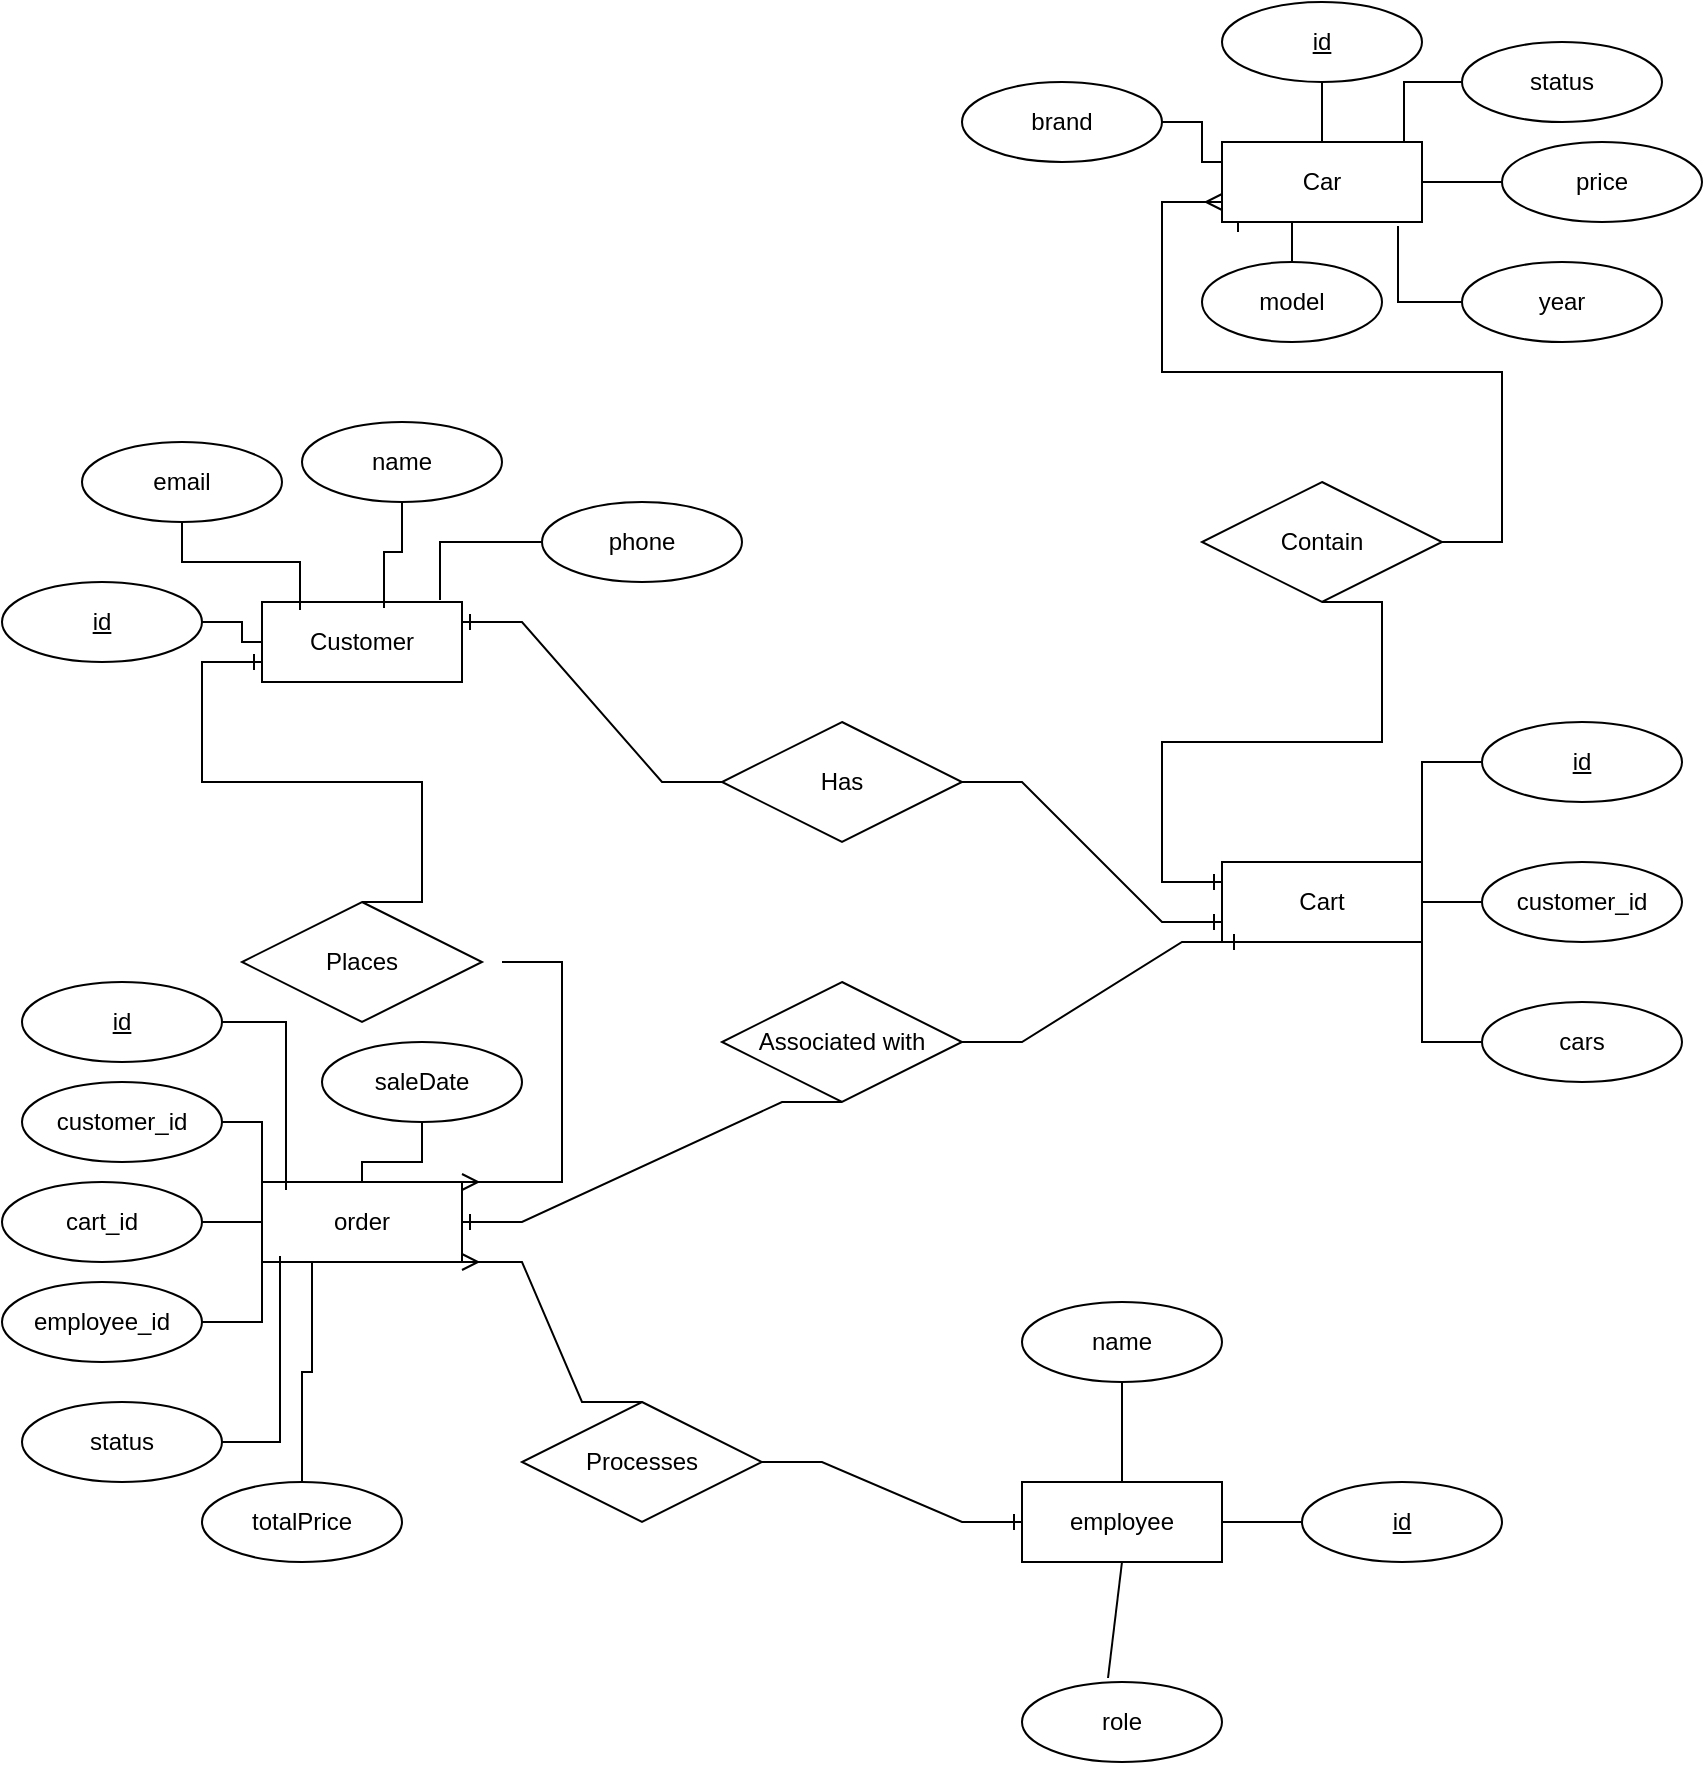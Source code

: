 <mxfile version="27.0.9">
  <diagram name="Page-1" id="pHyxRdmIKSmhpj0MiTqQ">
    <mxGraphModel dx="1722" dy="547" grid="1" gridSize="10" guides="1" tooltips="1" connect="1" arrows="1" fold="1" page="1" pageScale="1" pageWidth="850" pageHeight="1100" math="0" shadow="0">
      <root>
        <mxCell id="0" />
        <mxCell id="1" parent="0" />
        <mxCell id="N8ei3rqUsS8Ou-OAd2XE-27" value="Customer" style="whiteSpace=wrap;html=1;align=center;" parent="1" vertex="1">
          <mxGeometry x="110" y="310" width="100" height="40" as="geometry" />
        </mxCell>
        <mxCell id="N8ei3rqUsS8Ou-OAd2XE-28" value="Cart" style="whiteSpace=wrap;html=1;align=center;" parent="1" vertex="1">
          <mxGeometry x="590" y="440" width="100" height="40" as="geometry" />
        </mxCell>
        <mxCell id="N8ei3rqUsS8Ou-OAd2XE-29" value="Has" style="shape=rhombus;perimeter=rhombusPerimeter;whiteSpace=wrap;html=1;align=center;" parent="1" vertex="1">
          <mxGeometry x="340" y="370" width="120" height="60" as="geometry" />
        </mxCell>
        <mxCell id="N8ei3rqUsS8Ou-OAd2XE-31" value="Car" style="whiteSpace=wrap;html=1;align=center;" parent="1" vertex="1">
          <mxGeometry x="590" y="80" width="100" height="40" as="geometry" />
        </mxCell>
        <mxCell id="N8ei3rqUsS8Ou-OAd2XE-95" value="" style="edgeStyle=orthogonalEdgeStyle;rounded=0;orthogonalLoop=1;jettySize=auto;html=1;endArrow=none;startFill=0;" parent="1" source="N8ei3rqUsS8Ou-OAd2XE-32" target="N8ei3rqUsS8Ou-OAd2XE-27" edge="1">
          <mxGeometry relative="1" as="geometry" />
        </mxCell>
        <mxCell id="N8ei3rqUsS8Ou-OAd2XE-32" value="id" style="ellipse;whiteSpace=wrap;html=1;align=center;fontStyle=4;" parent="1" vertex="1">
          <mxGeometry x="-20" y="300" width="100" height="40" as="geometry" />
        </mxCell>
        <mxCell id="N8ei3rqUsS8Ou-OAd2XE-34" value="name" style="ellipse;whiteSpace=wrap;html=1;align=center;" parent="1" vertex="1">
          <mxGeometry x="130" y="220" width="100" height="40" as="geometry" />
        </mxCell>
        <mxCell id="N8ei3rqUsS8Ou-OAd2XE-36" value="email" style="ellipse;whiteSpace=wrap;html=1;align=center;" parent="1" vertex="1">
          <mxGeometry x="20" y="230" width="100" height="40" as="geometry" />
        </mxCell>
        <mxCell id="N8ei3rqUsS8Ou-OAd2XE-40" value="phone" style="ellipse;whiteSpace=wrap;html=1;align=center;" parent="1" vertex="1">
          <mxGeometry x="250" y="260" width="100" height="40" as="geometry" />
        </mxCell>
        <mxCell id="N8ei3rqUsS8Ou-OAd2XE-99" style="edgeStyle=orthogonalEdgeStyle;rounded=0;orthogonalLoop=1;jettySize=auto;html=1;entryX=1;entryY=0;entryDx=0;entryDy=0;endArrow=none;startFill=0;" parent="1" source="N8ei3rqUsS8Ou-OAd2XE-44" target="N8ei3rqUsS8Ou-OAd2XE-28" edge="1">
          <mxGeometry relative="1" as="geometry" />
        </mxCell>
        <mxCell id="N8ei3rqUsS8Ou-OAd2XE-44" value="id" style="ellipse;whiteSpace=wrap;html=1;align=center;fontStyle=4;" parent="1" vertex="1">
          <mxGeometry x="720" y="370" width="100" height="40" as="geometry" />
        </mxCell>
        <mxCell id="N8ei3rqUsS8Ou-OAd2XE-100" value="" style="edgeStyle=orthogonalEdgeStyle;rounded=0;orthogonalLoop=1;jettySize=auto;html=1;endArrow=none;startFill=0;" parent="1" source="N8ei3rqUsS8Ou-OAd2XE-46" target="N8ei3rqUsS8Ou-OAd2XE-28" edge="1">
          <mxGeometry relative="1" as="geometry" />
        </mxCell>
        <mxCell id="N8ei3rqUsS8Ou-OAd2XE-46" value="customer_id" style="ellipse;whiteSpace=wrap;html=1;align=center;" parent="1" vertex="1">
          <mxGeometry x="720" y="440" width="100" height="40" as="geometry" />
        </mxCell>
        <mxCell id="N8ei3rqUsS8Ou-OAd2XE-102" style="edgeStyle=orthogonalEdgeStyle;rounded=0;orthogonalLoop=1;jettySize=auto;html=1;entryX=1;entryY=1;entryDx=0;entryDy=0;endArrow=none;startFill=0;" parent="1" source="N8ei3rqUsS8Ou-OAd2XE-49" target="N8ei3rqUsS8Ou-OAd2XE-28" edge="1">
          <mxGeometry relative="1" as="geometry" />
        </mxCell>
        <mxCell id="N8ei3rqUsS8Ou-OAd2XE-49" value="cars" style="ellipse;whiteSpace=wrap;html=1;align=center;" parent="1" vertex="1">
          <mxGeometry x="720" y="510" width="100" height="40" as="geometry" />
        </mxCell>
        <mxCell id="N8ei3rqUsS8Ou-OAd2XE-104" style="edgeStyle=orthogonalEdgeStyle;rounded=0;orthogonalLoop=1;jettySize=auto;html=1;entryX=0;entryY=0.25;entryDx=0;entryDy=0;endArrow=none;startFill=0;" parent="1" source="N8ei3rqUsS8Ou-OAd2XE-54" target="N8ei3rqUsS8Ou-OAd2XE-31" edge="1">
          <mxGeometry relative="1" as="geometry" />
        </mxCell>
        <mxCell id="N8ei3rqUsS8Ou-OAd2XE-54" value="brand" style="ellipse;whiteSpace=wrap;html=1;align=center;" parent="1" vertex="1">
          <mxGeometry x="460" y="50" width="100" height="40" as="geometry" />
        </mxCell>
        <mxCell id="N8ei3rqUsS8Ou-OAd2XE-103" value="" style="edgeStyle=orthogonalEdgeStyle;rounded=0;orthogonalLoop=1;jettySize=auto;html=1;endArrow=none;startFill=0;" parent="1" source="N8ei3rqUsS8Ou-OAd2XE-55" target="N8ei3rqUsS8Ou-OAd2XE-31" edge="1">
          <mxGeometry relative="1" as="geometry" />
        </mxCell>
        <mxCell id="N8ei3rqUsS8Ou-OAd2XE-55" value="id" style="ellipse;whiteSpace=wrap;html=1;align=center;fontStyle=4;" parent="1" vertex="1">
          <mxGeometry x="590" y="10" width="100" height="40" as="geometry" />
        </mxCell>
        <mxCell id="N8ei3rqUsS8Ou-OAd2XE-58" value="model" style="ellipse;whiteSpace=wrap;html=1;align=center;" parent="1" vertex="1">
          <mxGeometry x="580" y="140" width="90" height="40" as="geometry" />
        </mxCell>
        <mxCell id="N8ei3rqUsS8Ou-OAd2XE-60" value="year" style="ellipse;whiteSpace=wrap;html=1;align=center;" parent="1" vertex="1">
          <mxGeometry x="710" y="140" width="100" height="40" as="geometry" />
        </mxCell>
        <mxCell id="N8ei3rqUsS8Ou-OAd2XE-107" value="" style="edgeStyle=orthogonalEdgeStyle;rounded=0;orthogonalLoop=1;jettySize=auto;html=1;endArrow=none;startFill=0;" parent="1" source="N8ei3rqUsS8Ou-OAd2XE-61" target="N8ei3rqUsS8Ou-OAd2XE-31" edge="1">
          <mxGeometry relative="1" as="geometry" />
        </mxCell>
        <mxCell id="N8ei3rqUsS8Ou-OAd2XE-61" value="price" style="ellipse;whiteSpace=wrap;html=1;align=center;" parent="1" vertex="1">
          <mxGeometry x="730" y="80" width="100" height="40" as="geometry" />
        </mxCell>
        <mxCell id="N8ei3rqUsS8Ou-OAd2XE-62" value="status" style="ellipse;whiteSpace=wrap;html=1;align=center;" parent="1" vertex="1">
          <mxGeometry x="710" y="30" width="100" height="40" as="geometry" />
        </mxCell>
        <mxCell id="N8ei3rqUsS8Ou-OAd2XE-69" value="order" style="whiteSpace=wrap;html=1;align=center;" parent="1" vertex="1">
          <mxGeometry x="110" y="600" width="100" height="40" as="geometry" />
        </mxCell>
        <mxCell id="N8ei3rqUsS8Ou-OAd2XE-70" value="Places" style="shape=rhombus;perimeter=rhombusPerimeter;whiteSpace=wrap;html=1;align=center;" parent="1" vertex="1">
          <mxGeometry x="100" y="460" width="120" height="60" as="geometry" />
        </mxCell>
        <mxCell id="N8ei3rqUsS8Ou-OAd2XE-71" value="id" style="ellipse;whiteSpace=wrap;html=1;align=center;fontStyle=4;" parent="1" vertex="1">
          <mxGeometry x="-10" y="500" width="100" height="40" as="geometry" />
        </mxCell>
        <mxCell id="N8ei3rqUsS8Ou-OAd2XE-111" value="" style="edgeStyle=orthogonalEdgeStyle;rounded=0;orthogonalLoop=1;jettySize=auto;html=1;endArrow=none;startFill=0;" parent="1" source="N8ei3rqUsS8Ou-OAd2XE-74" target="N8ei3rqUsS8Ou-OAd2XE-69" edge="1">
          <mxGeometry relative="1" as="geometry" />
        </mxCell>
        <mxCell id="N8ei3rqUsS8Ou-OAd2XE-74" value="cart_id" style="ellipse;whiteSpace=wrap;html=1;align=center;" parent="1" vertex="1">
          <mxGeometry x="-20" y="600" width="100" height="40" as="geometry" />
        </mxCell>
        <mxCell id="N8ei3rqUsS8Ou-OAd2XE-110" style="edgeStyle=orthogonalEdgeStyle;rounded=0;orthogonalLoop=1;jettySize=auto;html=1;entryX=0;entryY=0;entryDx=0;entryDy=0;endArrow=none;startFill=0;" parent="1" source="N8ei3rqUsS8Ou-OAd2XE-75" target="N8ei3rqUsS8Ou-OAd2XE-69" edge="1">
          <mxGeometry relative="1" as="geometry" />
        </mxCell>
        <mxCell id="N8ei3rqUsS8Ou-OAd2XE-75" value="customer_id" style="ellipse;whiteSpace=wrap;html=1;align=center;" parent="1" vertex="1">
          <mxGeometry x="-10" y="550" width="100" height="40" as="geometry" />
        </mxCell>
        <mxCell id="N8ei3rqUsS8Ou-OAd2XE-152" style="edgeStyle=orthogonalEdgeStyle;rounded=0;orthogonalLoop=1;jettySize=auto;html=1;entryX=0.25;entryY=1;entryDx=0;entryDy=0;endArrow=none;startFill=0;" parent="1" source="N8ei3rqUsS8Ou-OAd2XE-79" target="N8ei3rqUsS8Ou-OAd2XE-69" edge="1">
          <mxGeometry relative="1" as="geometry" />
        </mxCell>
        <mxCell id="N8ei3rqUsS8Ou-OAd2XE-79" value="totalPrice" style="ellipse;whiteSpace=wrap;html=1;align=center;" parent="1" vertex="1">
          <mxGeometry x="80" y="750" width="100" height="40" as="geometry" />
        </mxCell>
        <mxCell id="N8ei3rqUsS8Ou-OAd2XE-138" value="" style="edgeStyle=orthogonalEdgeStyle;rounded=0;orthogonalLoop=1;jettySize=auto;html=1;endArrow=none;startFill=0;" parent="1" source="N8ei3rqUsS8Ou-OAd2XE-80" target="N8ei3rqUsS8Ou-OAd2XE-69" edge="1">
          <mxGeometry relative="1" as="geometry" />
        </mxCell>
        <mxCell id="N8ei3rqUsS8Ou-OAd2XE-80" value="sal&lt;span style=&quot;background-color: transparent; color: light-dark(rgb(0, 0, 0), rgb(255, 255, 255));&quot;&gt;eDate&lt;/span&gt;" style="ellipse;whiteSpace=wrap;html=1;align=center;" parent="1" vertex="1">
          <mxGeometry x="140" y="530" width="100" height="40" as="geometry" />
        </mxCell>
        <mxCell id="N8ei3rqUsS8Ou-OAd2XE-81" value="status" style="ellipse;whiteSpace=wrap;html=1;align=center;" parent="1" vertex="1">
          <mxGeometry x="-10" y="710" width="100" height="40" as="geometry" />
        </mxCell>
        <mxCell id="N8ei3rqUsS8Ou-OAd2XE-112" style="edgeStyle=orthogonalEdgeStyle;rounded=0;orthogonalLoop=1;jettySize=auto;html=1;entryX=0;entryY=1;entryDx=0;entryDy=0;endArrow=none;startFill=0;" parent="1" source="N8ei3rqUsS8Ou-OAd2XE-82" target="N8ei3rqUsS8Ou-OAd2XE-69" edge="1">
          <mxGeometry relative="1" as="geometry" />
        </mxCell>
        <mxCell id="N8ei3rqUsS8Ou-OAd2XE-82" value="employee_id" style="ellipse;whiteSpace=wrap;html=1;align=center;" parent="1" vertex="1">
          <mxGeometry x="-20" y="650" width="100" height="40" as="geometry" />
        </mxCell>
        <mxCell id="N8ei3rqUsS8Ou-OAd2XE-91" value="Associated with" style="shape=rhombus;perimeter=rhombusPerimeter;whiteSpace=wrap;html=1;align=center;" parent="1" vertex="1">
          <mxGeometry x="340" y="500" width="120" height="60" as="geometry" />
        </mxCell>
        <mxCell id="N8ei3rqUsS8Ou-OAd2XE-97" style="edgeStyle=orthogonalEdgeStyle;rounded=0;orthogonalLoop=1;jettySize=auto;html=1;entryX=0.19;entryY=0.1;entryDx=0;entryDy=0;entryPerimeter=0;endArrow=none;startFill=0;" parent="1" source="N8ei3rqUsS8Ou-OAd2XE-36" target="N8ei3rqUsS8Ou-OAd2XE-27" edge="1">
          <mxGeometry relative="1" as="geometry" />
        </mxCell>
        <mxCell id="N8ei3rqUsS8Ou-OAd2XE-98" style="edgeStyle=orthogonalEdgeStyle;rounded=0;orthogonalLoop=1;jettySize=auto;html=1;entryX=0.61;entryY=0.075;entryDx=0;entryDy=0;entryPerimeter=0;endArrow=none;startFill=0;" parent="1" source="N8ei3rqUsS8Ou-OAd2XE-34" target="N8ei3rqUsS8Ou-OAd2XE-27" edge="1">
          <mxGeometry relative="1" as="geometry" />
        </mxCell>
        <mxCell id="N8ei3rqUsS8Ou-OAd2XE-105" style="edgeStyle=orthogonalEdgeStyle;rounded=0;orthogonalLoop=1;jettySize=auto;html=1;entryX=0.08;entryY=1.125;entryDx=0;entryDy=0;entryPerimeter=0;endArrow=none;startFill=0;" parent="1" source="N8ei3rqUsS8Ou-OAd2XE-58" target="N8ei3rqUsS8Ou-OAd2XE-31" edge="1">
          <mxGeometry relative="1" as="geometry" />
        </mxCell>
        <mxCell id="N8ei3rqUsS8Ou-OAd2XE-106" style="edgeStyle=orthogonalEdgeStyle;rounded=0;orthogonalLoop=1;jettySize=auto;html=1;entryX=0.91;entryY=0;entryDx=0;entryDy=0;entryPerimeter=0;endArrow=none;startFill=0;" parent="1" source="N8ei3rqUsS8Ou-OAd2XE-62" target="N8ei3rqUsS8Ou-OAd2XE-31" edge="1">
          <mxGeometry relative="1" as="geometry" />
        </mxCell>
        <mxCell id="N8ei3rqUsS8Ou-OAd2XE-108" style="edgeStyle=orthogonalEdgeStyle;rounded=0;orthogonalLoop=1;jettySize=auto;html=1;entryX=0.88;entryY=1.05;entryDx=0;entryDy=0;entryPerimeter=0;endArrow=none;startFill=0;" parent="1" source="N8ei3rqUsS8Ou-OAd2XE-60" target="N8ei3rqUsS8Ou-OAd2XE-31" edge="1">
          <mxGeometry relative="1" as="geometry" />
        </mxCell>
        <mxCell id="N8ei3rqUsS8Ou-OAd2XE-109" style="edgeStyle=orthogonalEdgeStyle;rounded=0;orthogonalLoop=1;jettySize=auto;html=1;entryX=0.12;entryY=0.1;entryDx=0;entryDy=0;entryPerimeter=0;endArrow=none;startFill=0;" parent="1" source="N8ei3rqUsS8Ou-OAd2XE-71" target="N8ei3rqUsS8Ou-OAd2XE-69" edge="1">
          <mxGeometry relative="1" as="geometry" />
        </mxCell>
        <mxCell id="N8ei3rqUsS8Ou-OAd2XE-113" style="edgeStyle=orthogonalEdgeStyle;rounded=0;orthogonalLoop=1;jettySize=auto;html=1;entryX=0.09;entryY=0.925;entryDx=0;entryDy=0;entryPerimeter=0;endArrow=none;startFill=0;" parent="1" source="N8ei3rqUsS8Ou-OAd2XE-81" target="N8ei3rqUsS8Ou-OAd2XE-69" edge="1">
          <mxGeometry relative="1" as="geometry" />
        </mxCell>
        <mxCell id="N8ei3rqUsS8Ou-OAd2XE-117" value="" style="edgeStyle=entityRelationEdgeStyle;fontSize=12;html=1;endArrow=ERone;endFill=1;rounded=0;exitX=0;exitY=0.5;exitDx=0;exitDy=0;entryX=1;entryY=0.25;entryDx=0;entryDy=0;" parent="1" source="N8ei3rqUsS8Ou-OAd2XE-29" target="N8ei3rqUsS8Ou-OAd2XE-27" edge="1">
          <mxGeometry width="100" height="100" relative="1" as="geometry">
            <mxPoint x="310" y="370" as="sourcePoint" />
            <mxPoint x="280" y="310" as="targetPoint" />
          </mxGeometry>
        </mxCell>
        <mxCell id="N8ei3rqUsS8Ou-OAd2XE-118" value="" style="edgeStyle=entityRelationEdgeStyle;fontSize=12;html=1;endArrow=ERone;endFill=1;rounded=0;exitX=1;exitY=0.5;exitDx=0;exitDy=0;entryX=0;entryY=0.75;entryDx=0;entryDy=0;" parent="1" source="N8ei3rqUsS8Ou-OAd2XE-29" target="N8ei3rqUsS8Ou-OAd2XE-28" edge="1">
          <mxGeometry width="100" height="100" relative="1" as="geometry">
            <mxPoint x="470" y="450" as="sourcePoint" />
            <mxPoint x="590" y="480" as="targetPoint" />
            <Array as="points">
              <mxPoint x="580" y="470" />
              <mxPoint x="580" y="480" />
            </Array>
          </mxGeometry>
        </mxCell>
        <mxCell id="N8ei3rqUsS8Ou-OAd2XE-124" value="&lt;div&gt;Contain&lt;/div&gt;" style="shape=rhombus;perimeter=rhombusPerimeter;whiteSpace=wrap;html=1;align=center;" parent="1" vertex="1">
          <mxGeometry x="580" y="250" width="120" height="60" as="geometry" />
        </mxCell>
        <mxCell id="N8ei3rqUsS8Ou-OAd2XE-127" value="" style="edgeStyle=entityRelationEdgeStyle;fontSize=12;html=1;endArrow=ERone;endFill=1;rounded=0;exitX=0.5;exitY=1;exitDx=0;exitDy=0;" parent="1" source="N8ei3rqUsS8Ou-OAd2XE-124" edge="1">
          <mxGeometry width="100" height="100" relative="1" as="geometry">
            <mxPoint x="650" y="310" as="sourcePoint" />
            <mxPoint x="590" y="450" as="targetPoint" />
            <Array as="points">
              <mxPoint x="680" y="300" />
              <mxPoint x="720" y="280" />
            </Array>
          </mxGeometry>
        </mxCell>
        <mxCell id="N8ei3rqUsS8Ou-OAd2XE-129" value="" style="edgeStyle=entityRelationEdgeStyle;fontSize=12;html=1;endArrow=ERmany;rounded=0;" parent="1" source="N8ei3rqUsS8Ou-OAd2XE-124" edge="1">
          <mxGeometry width="100" height="100" relative="1" as="geometry">
            <mxPoint x="490" y="210" as="sourcePoint" />
            <mxPoint x="590" y="110" as="targetPoint" />
          </mxGeometry>
        </mxCell>
        <mxCell id="N8ei3rqUsS8Ou-OAd2XE-131" style="edgeStyle=orthogonalEdgeStyle;rounded=0;orthogonalLoop=1;jettySize=auto;html=1;entryX=0.89;entryY=-0.025;entryDx=0;entryDy=0;entryPerimeter=0;endArrow=none;startFill=0;" parent="1" source="N8ei3rqUsS8Ou-OAd2XE-40" target="N8ei3rqUsS8Ou-OAd2XE-27" edge="1">
          <mxGeometry relative="1" as="geometry" />
        </mxCell>
        <mxCell id="N8ei3rqUsS8Ou-OAd2XE-134" value="" style="edgeStyle=entityRelationEdgeStyle;fontSize=12;html=1;endArrow=ERmany;rounded=0;entryX=1;entryY=0;entryDx=0;entryDy=0;" parent="1" target="N8ei3rqUsS8Ou-OAd2XE-69" edge="1">
          <mxGeometry width="100" height="100" relative="1" as="geometry">
            <mxPoint x="230" y="490" as="sourcePoint" />
            <mxPoint x="300" y="610" as="targetPoint" />
            <Array as="points">
              <mxPoint x="100" y="560" />
              <mxPoint x="230" y="490" />
              <mxPoint x="200" y="530" />
            </Array>
          </mxGeometry>
        </mxCell>
        <mxCell id="N8ei3rqUsS8Ou-OAd2XE-135" value="" style="edgeStyle=entityRelationEdgeStyle;fontSize=12;html=1;endArrow=ERone;endFill=1;rounded=0;exitX=0.5;exitY=0;exitDx=0;exitDy=0;" parent="1" source="N8ei3rqUsS8Ou-OAd2XE-70" edge="1">
          <mxGeometry width="100" height="100" relative="1" as="geometry">
            <mxPoint x="150" y="460" as="sourcePoint" />
            <mxPoint x="110" y="340" as="targetPoint" />
          </mxGeometry>
        </mxCell>
        <mxCell id="N8ei3rqUsS8Ou-OAd2XE-136" value="" style="edgeStyle=entityRelationEdgeStyle;fontSize=12;html=1;endArrow=ERone;endFill=1;rounded=0;exitX=0.5;exitY=1;exitDx=0;exitDy=0;entryX=1;entryY=0.5;entryDx=0;entryDy=0;" parent="1" source="N8ei3rqUsS8Ou-OAd2XE-91" target="N8ei3rqUsS8Ou-OAd2XE-69" edge="1">
          <mxGeometry width="100" height="100" relative="1" as="geometry">
            <mxPoint x="350" y="680" as="sourcePoint" />
            <mxPoint x="290" y="630" as="targetPoint" />
            <Array as="points">
              <mxPoint x="230" y="630" />
            </Array>
          </mxGeometry>
        </mxCell>
        <mxCell id="N8ei3rqUsS8Ou-OAd2XE-137" value="" style="edgeStyle=entityRelationEdgeStyle;fontSize=12;html=1;endArrow=ERone;endFill=1;rounded=0;exitX=1;exitY=0.5;exitDx=0;exitDy=0;" parent="1" source="N8ei3rqUsS8Ou-OAd2XE-91" edge="1">
          <mxGeometry width="100" height="100" relative="1" as="geometry">
            <mxPoint x="500" y="580" as="sourcePoint" />
            <mxPoint x="600" y="480" as="targetPoint" />
            <Array as="points">
              <mxPoint x="670" y="580" />
            </Array>
          </mxGeometry>
        </mxCell>
        <mxCell id="N8ei3rqUsS8Ou-OAd2XE-139" value="employee" style="whiteSpace=wrap;html=1;align=center;" parent="1" vertex="1">
          <mxGeometry x="490" y="750" width="100" height="40" as="geometry" />
        </mxCell>
        <mxCell id="N8ei3rqUsS8Ou-OAd2XE-143" value="" style="edgeStyle=orthogonalEdgeStyle;rounded=0;orthogonalLoop=1;jettySize=auto;html=1;endArrow=none;startFill=0;" parent="1" source="N8ei3rqUsS8Ou-OAd2XE-140" target="N8ei3rqUsS8Ou-OAd2XE-139" edge="1">
          <mxGeometry relative="1" as="geometry" />
        </mxCell>
        <mxCell id="N8ei3rqUsS8Ou-OAd2XE-140" value="id" style="ellipse;whiteSpace=wrap;html=1;align=center;fontStyle=4;" parent="1" vertex="1">
          <mxGeometry x="630" y="750" width="100" height="40" as="geometry" />
        </mxCell>
        <mxCell id="N8ei3rqUsS8Ou-OAd2XE-150" style="edgeStyle=orthogonalEdgeStyle;rounded=0;orthogonalLoop=1;jettySize=auto;html=1;entryX=0.5;entryY=0;entryDx=0;entryDy=0;endArrow=none;startFill=0;" parent="1" source="N8ei3rqUsS8Ou-OAd2XE-141" target="N8ei3rqUsS8Ou-OAd2XE-139" edge="1">
          <mxGeometry relative="1" as="geometry" />
        </mxCell>
        <mxCell id="N8ei3rqUsS8Ou-OAd2XE-141" value="name" style="ellipse;whiteSpace=wrap;html=1;align=center;" parent="1" vertex="1">
          <mxGeometry x="490" y="660" width="100" height="40" as="geometry" />
        </mxCell>
        <mxCell id="N8ei3rqUsS8Ou-OAd2XE-142" value="role" style="ellipse;whiteSpace=wrap;html=1;align=center;" parent="1" vertex="1">
          <mxGeometry x="490" y="850" width="100" height="40" as="geometry" />
        </mxCell>
        <mxCell id="N8ei3rqUsS8Ou-OAd2XE-144" value="Processes" style="shape=rhombus;perimeter=rhombusPerimeter;whiteSpace=wrap;html=1;align=center;" parent="1" vertex="1">
          <mxGeometry x="240" y="710" width="120" height="60" as="geometry" />
        </mxCell>
        <mxCell id="N8ei3rqUsS8Ou-OAd2XE-145" value="" style="edgeStyle=entityRelationEdgeStyle;fontSize=12;html=1;endArrow=ERone;endFill=1;rounded=0;entryX=0;entryY=0.5;entryDx=0;entryDy=0;exitX=1;exitY=0.5;exitDx=0;exitDy=0;" parent="1" source="N8ei3rqUsS8Ou-OAd2XE-144" target="N8ei3rqUsS8Ou-OAd2XE-139" edge="1">
          <mxGeometry width="100" height="100" relative="1" as="geometry">
            <mxPoint x="320" y="830" as="sourcePoint" />
            <mxPoint x="420" y="730" as="targetPoint" />
            <Array as="points">
              <mxPoint x="350" y="820" />
            </Array>
          </mxGeometry>
        </mxCell>
        <mxCell id="N8ei3rqUsS8Ou-OAd2XE-153" value="" style="edgeStyle=entityRelationEdgeStyle;fontSize=12;html=1;endArrow=ERmany;rounded=0;exitX=0.5;exitY=0;exitDx=0;exitDy=0;entryX=1;entryY=1;entryDx=0;entryDy=0;" parent="1" source="N8ei3rqUsS8Ou-OAd2XE-144" target="N8ei3rqUsS8Ou-OAd2XE-69" edge="1">
          <mxGeometry width="100" height="100" relative="1" as="geometry">
            <mxPoint x="180" y="760" as="sourcePoint" />
            <mxPoint x="320" y="640" as="targetPoint" />
            <Array as="points">
              <mxPoint x="20" y="650" />
            </Array>
          </mxGeometry>
        </mxCell>
        <mxCell id="reMNJh79grA9Ca8-ou-v-4" value="" style="endArrow=none;html=1;rounded=0;exitX=0.43;exitY=-0.05;exitDx=0;exitDy=0;exitPerimeter=0;entryX=0.5;entryY=1;entryDx=0;entryDy=0;" edge="1" parent="1" source="N8ei3rqUsS8Ou-OAd2XE-142" target="N8ei3rqUsS8Ou-OAd2XE-139">
          <mxGeometry width="50" height="50" relative="1" as="geometry">
            <mxPoint x="360" y="750" as="sourcePoint" />
            <mxPoint x="410" y="700" as="targetPoint" />
          </mxGeometry>
        </mxCell>
      </root>
    </mxGraphModel>
  </diagram>
</mxfile>
